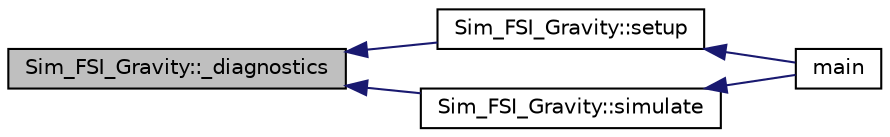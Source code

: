 digraph "Sim_FSI_Gravity::_diagnostics"
{
  edge [fontname="Helvetica",fontsize="10",labelfontname="Helvetica",labelfontsize="10"];
  node [fontname="Helvetica",fontsize="10",shape=record];
  rankdir="LR";
  Node1 [label="Sim_FSI_Gravity::_diagnostics",height=0.2,width=0.4,color="black", fillcolor="grey75", style="filled", fontcolor="black"];
  Node1 -> Node2 [dir="back",color="midnightblue",fontsize="10",style="solid"];
  Node2 [label="Sim_FSI_Gravity::setup",height=0.2,width=0.4,color="black", fillcolor="white", style="filled",URL="$class_sim___f_s_i___gravity.html#a953c04bca39f4c6ace76c307aa00b097"];
  Node2 -> Node3 [dir="back",color="midnightblue",fontsize="10",style="solid"];
  Node3 [label="main",height=0.2,width=0.4,color="black", fillcolor="white", style="filled",URL="$main_8cpp.html#a217dbf8b442f20279ea00b898af96f52"];
  Node1 -> Node4 [dir="back",color="midnightblue",fontsize="10",style="solid"];
  Node4 [label="Sim_FSI_Gravity::simulate",height=0.2,width=0.4,color="black", fillcolor="white", style="filled",URL="$class_sim___f_s_i___gravity.html#add86d6f52de51511f0bb93714fc504c4"];
  Node4 -> Node3 [dir="back",color="midnightblue",fontsize="10",style="solid"];
}
